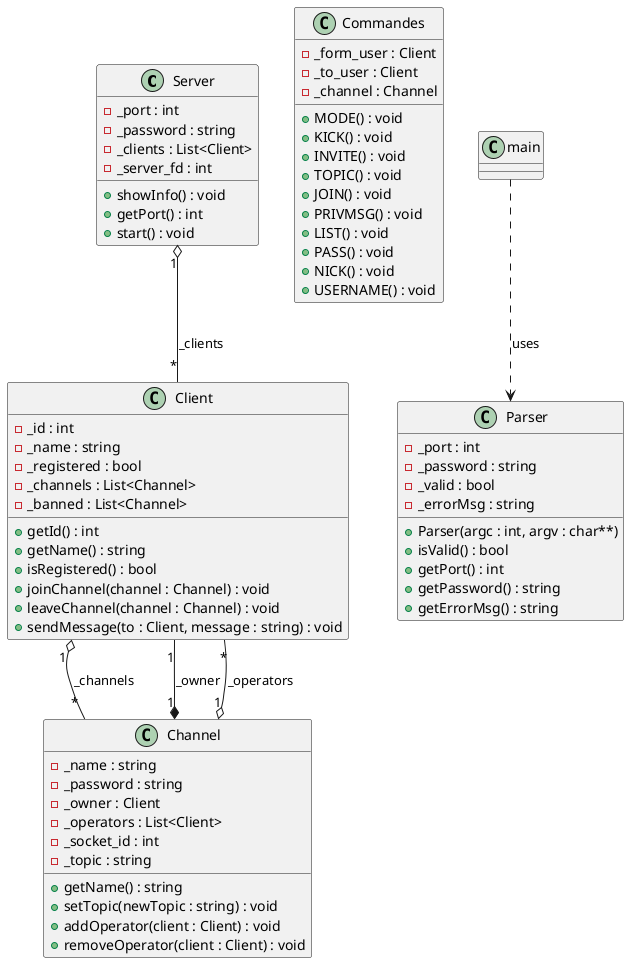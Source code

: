 @startuml

' ========================
'        CLASS: Server
' ========================
class Server {
    - _port : int
    - _password : string
    - _clients : List<Client>
    - _server_fd : int

    + showInfo() : void
    + getPort() : int
    + start() : void
}

' ========================
'        CLASS: Client
' ========================
class Client {
    - _id : int
    - _name : string
    - _registered : bool
    - _channels : List<Channel>
    - _banned : List<Channel>

    + getId() : int
    + getName() : string
    + isRegistered() : bool
    + joinChannel(channel : Channel) : void
    + leaveChannel(channel : Channel) : void
    + sendMessage(to : Client, message : string) : void
}

' ========================
'        CLASS: Channel
' ========================
class Channel {
    - _name : string
    - _password : string
    - _owner : Client
    - _operators : List<Client>
    - _socket_id : int
    - _topic : string

    + getName() : string
    + setTopic(newTopic : string) : void
    + addOperator(client : Client) : void
    + removeOperator(client : Client) : void
}

' ========================
'        CLASS: Commandes
' ========================
class Commandes {
    - _form_user : Client
    - _to_user : Client
    - _channel : Channel

    + MODE() : void
    + KICK() : void
    + INVITE() : void
    + TOPIC() : void
    + JOIN() : void
    + PRIVMSG() : void
    + LIST() : void
    + PASS() : void
    + NICK() : void
    + USERNAME() : void
}

' ========================
'        CLASS: Parser
' ========================
class Parser {
    - _port : int
    - _password : string
    - _valid : bool
    - _errorMsg : string

    + Parser(argc : int, argv : char**)
    + isValid() : bool
    + getPort() : int
    + getPassword() : string
    + getErrorMsg() : string
}

' ========================
'         RELATIONS
' ========================

Server "1" o-- "*" Client : _clients
Client "1" o-- "*" Channel : _channels
Channel "1" *-- "1" Client : _owner
Channel "1" o-- "*" Client : _operators
main ..> Parser : uses

@enduml